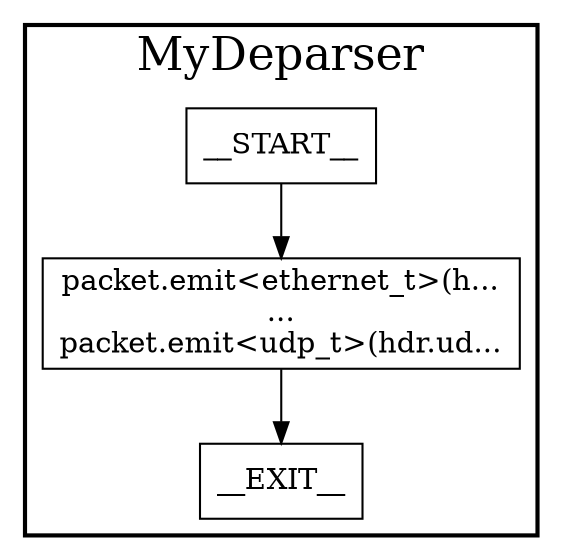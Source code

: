 digraph MyDeparser {
subgraph cluster {
graph [
fontsize="22pt", label=MyDeparser, style=bold];
0[label=__START__, margin="", shape=rectangle, style=solid];
1[label=__EXIT__, margin="", shape=rectangle, style=solid];
2[label="packet.emit<ethernet_t>(h...\n...\npacket.emit<udp_t>(hdr.ud...", margin="", shape=rectangle, style=solid];
0 -> 2[label=""];
2 -> 1[label=""];
}
}
